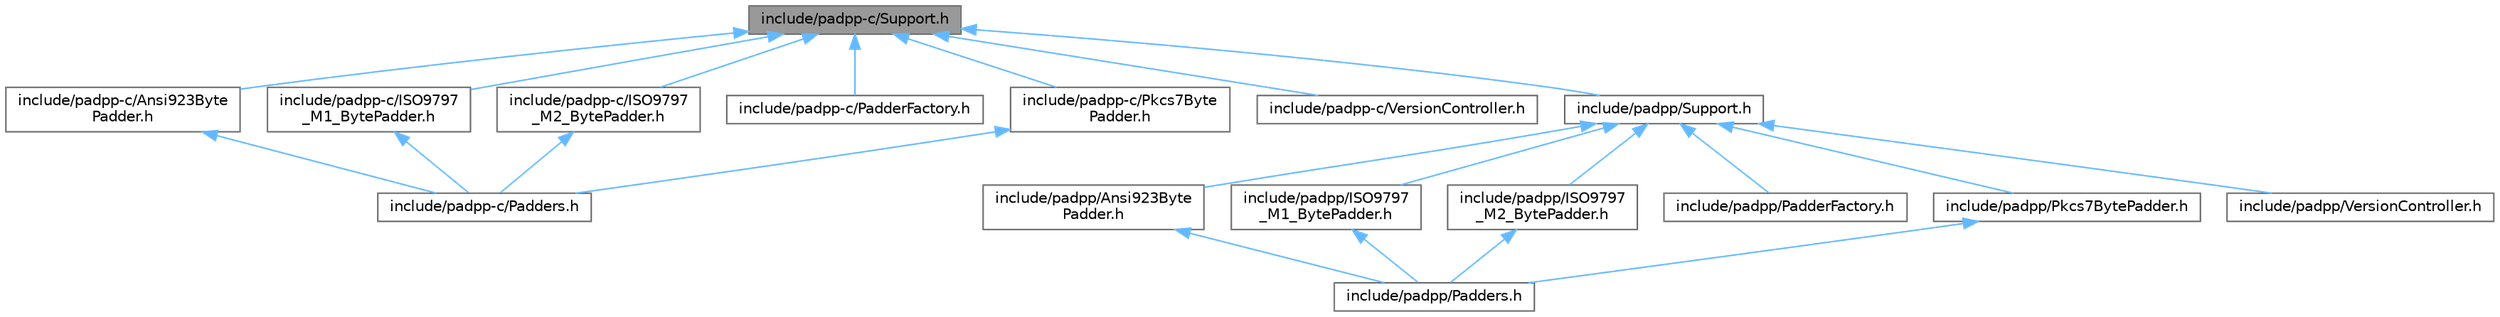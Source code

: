 digraph "include/padpp-c/Support.h"
{
 // LATEX_PDF_SIZE
  bgcolor="transparent";
  edge [fontname=Helvetica,fontsize=10,labelfontname=Helvetica,labelfontsize=10];
  node [fontname=Helvetica,fontsize=10,shape=box,height=0.2,width=0.4];
  Node1 [id="Node000001",label="include/padpp-c/Support.h",height=0.2,width=0.4,color="gray40", fillcolor="grey60", style="filled", fontcolor="black",tooltip=" "];
  Node1 -> Node2 [id="edge1_Node000001_Node000002",dir="back",color="steelblue1",style="solid",tooltip=" "];
  Node2 [id="Node000002",label="include/padpp-c/Ansi923Byte\lPadder.h",height=0.2,width=0.4,color="grey40", fillcolor="white", style="filled",URL="$d8/ddd/padpp-c_2Ansi923BytePadder_8h.html",tooltip="C API for ANSI X9.23 padding padder in padpp."];
  Node2 -> Node3 [id="edge2_Node000002_Node000003",dir="back",color="steelblue1",style="solid",tooltip=" "];
  Node3 [id="Node000003",label="include/padpp-c/Padders.h",height=0.2,width=0.4,color="grey40", fillcolor="white", style="filled",URL="$d8/da6/padpp-c_2Padders_8h.html",tooltip=" "];
  Node1 -> Node4 [id="edge3_Node000001_Node000004",dir="back",color="steelblue1",style="solid",tooltip=" "];
  Node4 [id="Node000004",label="include/padpp-c/ISO9797\l_M1_BytePadder.h",height=0.2,width=0.4,color="grey40", fillcolor="white", style="filled",URL="$dd/d27/padpp-c_2ISO9797__M1__BytePadder_8h.html",tooltip="C API for ISO/IEC 9797-1 Padding Method 1 (M1) padder in padpp."];
  Node4 -> Node3 [id="edge4_Node000004_Node000003",dir="back",color="steelblue1",style="solid",tooltip=" "];
  Node1 -> Node5 [id="edge5_Node000001_Node000005",dir="back",color="steelblue1",style="solid",tooltip=" "];
  Node5 [id="Node000005",label="include/padpp-c/ISO9797\l_M2_BytePadder.h",height=0.2,width=0.4,color="grey40", fillcolor="white", style="filled",URL="$de/d31/padpp-c_2ISO9797__M2__BytePadder_8h.html",tooltip="C API for ISO/IEC 9797-2 Padding Method 2 (M2) padder in padpp."];
  Node5 -> Node3 [id="edge6_Node000005_Node000003",dir="back",color="steelblue1",style="solid",tooltip=" "];
  Node1 -> Node6 [id="edge7_Node000001_Node000006",dir="back",color="steelblue1",style="solid",tooltip=" "];
  Node6 [id="Node000006",label="include/padpp-c/PadderFactory.h",height=0.2,width=0.4,color="grey40", fillcolor="white", style="filled",URL="$df/d58/padpp-c_2PadderFactory_8h.html",tooltip="Generic C API padder factory interface for padpp."];
  Node1 -> Node7 [id="edge8_Node000001_Node000007",dir="back",color="steelblue1",style="solid",tooltip=" "];
  Node7 [id="Node000007",label="include/padpp-c/Pkcs7Byte\lPadder.h",height=0.2,width=0.4,color="grey40", fillcolor="white", style="filled",URL="$df/d45/padpp-c_2Pkcs7BytePadder_8h.html",tooltip="C API for PKCS7 padding implementation in padpp."];
  Node7 -> Node3 [id="edge9_Node000007_Node000003",dir="back",color="steelblue1",style="solid",tooltip=" "];
  Node1 -> Node8 [id="edge10_Node000001_Node000008",dir="back",color="steelblue1",style="solid",tooltip=" "];
  Node8 [id="Node000008",label="include/padpp-c/VersionController.h",height=0.2,width=0.4,color="grey40", fillcolor="white", style="filled",URL="$d2/da2/padpp-c_2VersionController_8h.html",tooltip="Version information API for the padpp C interface."];
  Node1 -> Node9 [id="edge11_Node000001_Node000009",dir="back",color="steelblue1",style="solid",tooltip=" "];
  Node9 [id="Node000009",label="include/padpp/Support.h",height=0.2,width=0.4,color="grey40", fillcolor="white", style="filled",URL="$db/d3d/padpp_2Support_8h.html",tooltip=" "];
  Node9 -> Node10 [id="edge12_Node000009_Node000010",dir="back",color="steelblue1",style="solid",tooltip=" "];
  Node10 [id="Node000010",label="include/padpp/Ansi923Byte\lPadder.h",height=0.2,width=0.4,color="grey40", fillcolor="white", style="filled",URL="$db/d6a/padpp_2Ansi923BytePadder_8h.html",tooltip="C++ implementation of the ANSI X9.23 padding algorithm."];
  Node10 -> Node11 [id="edge13_Node000010_Node000011",dir="back",color="steelblue1",style="solid",tooltip=" "];
  Node11 [id="Node000011",label="include/padpp/Padders.h",height=0.2,width=0.4,color="grey40", fillcolor="white", style="filled",URL="$d4/d19/padpp_2Padders_8h.html",tooltip=" "];
  Node9 -> Node12 [id="edge14_Node000009_Node000012",dir="back",color="steelblue1",style="solid",tooltip=" "];
  Node12 [id="Node000012",label="include/padpp/ISO9797\l_M1_BytePadder.h",height=0.2,width=0.4,color="grey40", fillcolor="white", style="filled",URL="$d9/d4b/padpp_2ISO9797__M1__BytePadder_8h.html",tooltip="C++ implementation of the ISO/IEC 9797-1 Padding Method 1 (M1)."];
  Node12 -> Node11 [id="edge15_Node000012_Node000011",dir="back",color="steelblue1",style="solid",tooltip=" "];
  Node9 -> Node13 [id="edge16_Node000009_Node000013",dir="back",color="steelblue1",style="solid",tooltip=" "];
  Node13 [id="Node000013",label="include/padpp/ISO9797\l_M2_BytePadder.h",height=0.2,width=0.4,color="grey40", fillcolor="white", style="filled",URL="$dd/dee/padpp_2ISO9797__M2__BytePadder_8h.html",tooltip="C++ implementation of the ISO/IEC 9797-1 Padding Method 2 (M2)."];
  Node13 -> Node11 [id="edge17_Node000013_Node000011",dir="back",color="steelblue1",style="solid",tooltip=" "];
  Node9 -> Node14 [id="edge18_Node000009_Node000014",dir="back",color="steelblue1",style="solid",tooltip=" "];
  Node14 [id="Node000014",label="include/padpp/PadderFactory.h",height=0.2,width=0.4,color="grey40", fillcolor="white", style="filled",URL="$d3/d8c/padpp_2PadderFactory_8h.html",tooltip="C++ factory for creating IBytePadder instances by name."];
  Node9 -> Node15 [id="edge19_Node000009_Node000015",dir="back",color="steelblue1",style="solid",tooltip=" "];
  Node15 [id="Node000015",label="include/padpp/Pkcs7BytePadder.h",height=0.2,width=0.4,color="grey40", fillcolor="white", style="filled",URL="$d4/d78/padpp_2Pkcs7BytePadder_8h.html",tooltip="C++ implementation of the PKCS#7 padding algorithm."];
  Node15 -> Node11 [id="edge20_Node000015_Node000011",dir="back",color="steelblue1",style="solid",tooltip=" "];
  Node9 -> Node16 [id="edge21_Node000009_Node000016",dir="back",color="steelblue1",style="solid",tooltip=" "];
  Node16 [id="Node000016",label="include/padpp/VersionController.h",height=0.2,width=0.4,color="grey40", fillcolor="white", style="filled",URL="$df/dda/padpp_2VersionController_8h.html",tooltip="Represents the semantic version of the padpp library."];
}
